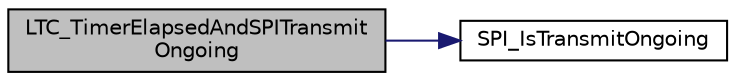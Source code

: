 digraph "LTC_TimerElapsedAndSPITransmitOngoing"
{
  edge [fontname="Helvetica",fontsize="10",labelfontname="Helvetica",labelfontsize="10"];
  node [fontname="Helvetica",fontsize="10",shape=record];
  rankdir="LR";
  Node482 [label="LTC_TimerElapsedAndSPITransmit\lOngoing",height=0.2,width=0.4,color="black", fillcolor="grey75", style="filled", fontcolor="black"];
  Node482 -> Node483 [color="midnightblue",fontsize="10",style="solid",fontname="Helvetica"];
  Node483 [label="SPI_IsTransmitOngoing",height=0.2,width=0.4,color="black", fillcolor="white", style="filled",URL="$spi_8c.html#a27af1ec96fd2cb03b6e6739372f8aac3",tooltip="gets the SPI transmit status. "];
}
